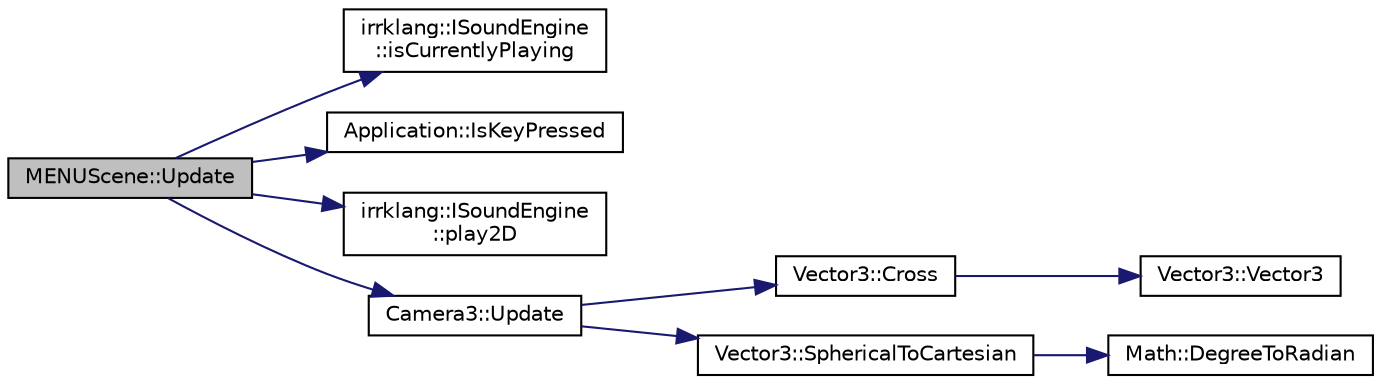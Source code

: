 digraph "MENUScene::Update"
{
  bgcolor="transparent";
  edge [fontname="Helvetica",fontsize="10",labelfontname="Helvetica",labelfontsize="10"];
  node [fontname="Helvetica",fontsize="10",shape=record];
  rankdir="LR";
  Node1 [label="MENUScene::Update",height=0.2,width=0.4,color="black", fillcolor="grey75", style="filled", fontcolor="black"];
  Node1 -> Node2 [color="midnightblue",fontsize="10",style="solid",fontname="Helvetica"];
  Node2 [label="irrklang::ISoundEngine\l::isCurrentlyPlaying",height=0.2,width=0.4,color="black",URL="$classirrklang_1_1ISoundEngine.html#a1084577f9f43cb12e86cea43c323b12c",tooltip="Returns if a sound with the specified name is currently playing. "];
  Node1 -> Node3 [color="midnightblue",fontsize="10",style="solid",fontname="Helvetica"];
  Node3 [label="Application::IsKeyPressed",height=0.2,width=0.4,color="black",URL="$classApplication.html#a72cc9bba26506a7c0f54c346dfbd5cfe"];
  Node1 -> Node4 [color="midnightblue",fontsize="10",style="solid",fontname="Helvetica"];
  Node4 [label="irrklang::ISoundEngine\l::play2D",height=0.2,width=0.4,color="black",URL="$classirrklang_1_1ISoundEngine.html#a25f612fe6479d3b22dc5bab2a2eaa927",tooltip="loads a sound source (if not loaded already) from a file and plays it. "];
  Node1 -> Node5 [color="midnightblue",fontsize="10",style="solid",fontname="Helvetica"];
  Node5 [label="Camera3::Update",height=0.2,width=0.4,color="black",URL="$classCamera3.html#acc5d4103826cda6d20b80a0d35eacdbe",tooltip="This is the update function. "];
  Node5 -> Node6 [color="midnightblue",fontsize="10",style="solid",fontname="Helvetica"];
  Node6 [label="Vector3::Cross",height=0.2,width=0.4,color="black",URL="$structVector3.html#aa1cdc5357009b47fe585ddd61e263aad",tooltip="Cross product of 2 vectors. "];
  Node6 -> Node7 [color="midnightblue",fontsize="10",style="solid",fontname="Helvetica"];
  Node7 [label="Vector3::Vector3",height=0.2,width=0.4,color="black",URL="$structVector3.html#afa5e0c801fc2c8a820a54ea99302fe08",tooltip="Vector3 default constructor. "];
  Node5 -> Node8 [color="midnightblue",fontsize="10",style="solid",fontname="Helvetica"];
  Node8 [label="Vector3::SphericalToCartesian",height=0.2,width=0.4,color="black",URL="$structVector3.html#ab3b1af4c82ca09bf8ce997c205e3cb10"];
  Node8 -> Node9 [color="midnightblue",fontsize="10",style="solid",fontname="Helvetica"];
  Node9 [label="Math::DegreeToRadian",height=0.2,width=0.4,color="black",URL="$namespaceMath.html#ac04b987cc6c574a059e68cb58f58c09a",tooltip="Converts from degrees to radians. "];
}

